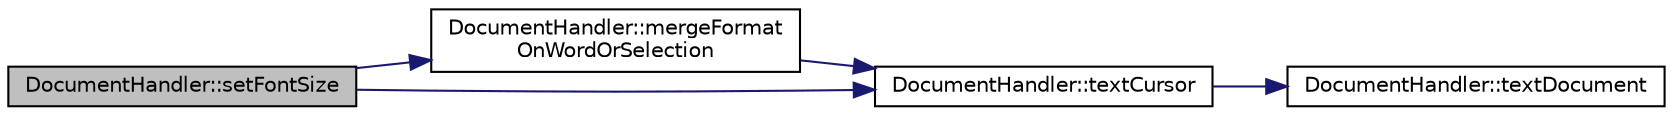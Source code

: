 digraph "DocumentHandler::setFontSize"
{
 // INTERACTIVE_SVG=YES
 // LATEX_PDF_SIZE
  edge [fontname="Helvetica",fontsize="10",labelfontname="Helvetica",labelfontsize="10"];
  node [fontname="Helvetica",fontsize="10",shape=record];
  rankdir="LR";
  Node136 [label="DocumentHandler::setFontSize",height=0.2,width=0.4,color="black", fillcolor="grey75", style="filled", fontcolor="black",tooltip=" "];
  Node136 -> Node137 [color="midnightblue",fontsize="10",style="solid",fontname="Helvetica"];
  Node137 [label="DocumentHandler::mergeFormat\lOnWordOrSelection",height=0.2,width=0.4,color="black", fillcolor="white", style="filled",URL="$class_document_handler.html#a3046301aae94fd351f84a2d2bfd3639d",tooltip=" "];
  Node137 -> Node138 [color="midnightblue",fontsize="10",style="solid",fontname="Helvetica"];
  Node138 [label="DocumentHandler::textCursor",height=0.2,width=0.4,color="black", fillcolor="white", style="filled",URL="$class_document_handler.html#ae55aadbeadcfd135b9c9c9af3a3baf45",tooltip=" "];
  Node138 -> Node139 [color="midnightblue",fontsize="10",style="solid",fontname="Helvetica"];
  Node139 [label="DocumentHandler::textDocument",height=0.2,width=0.4,color="black", fillcolor="white", style="filled",URL="$class_document_handler.html#adf01b0d89a4b2764ce27cf36180bb07f",tooltip=" "];
  Node136 -> Node138 [color="midnightblue",fontsize="10",style="solid",fontname="Helvetica"];
}
